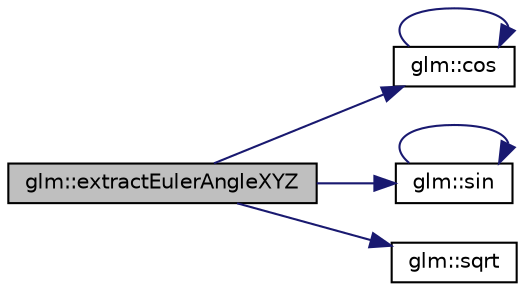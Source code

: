digraph "glm::extractEulerAngleXYZ"
{
 // LATEX_PDF_SIZE
  edge [fontname="Helvetica",fontsize="10",labelfontname="Helvetica",labelfontsize="10"];
  node [fontname="Helvetica",fontsize="10",shape=record];
  rankdir="LR";
  Node1 [label="glm::extractEulerAngleXYZ",height=0.2,width=0.4,color="black", fillcolor="grey75", style="filled", fontcolor="black",tooltip=" "];
  Node1 -> Node2 [color="midnightblue",fontsize="10",style="solid",fontname="Helvetica"];
  Node2 [label="glm::cos",height=0.2,width=0.4,color="black", fillcolor="white", style="filled",URL="$group__core__func__trigonometric.html#ga728fd86f14609e37d83f82429995b7b3",tooltip=" "];
  Node2 -> Node2 [color="midnightblue",fontsize="10",style="solid",fontname="Helvetica"];
  Node1 -> Node3 [color="midnightblue",fontsize="10",style="solid",fontname="Helvetica"];
  Node3 [label="glm::sin",height=0.2,width=0.4,color="black", fillcolor="white", style="filled",URL="$group__core__func__trigonometric.html#ga4a0ddceb6b1e64ce0e4da209dcb021d5",tooltip=" "];
  Node3 -> Node3 [color="midnightblue",fontsize="10",style="solid",fontname="Helvetica"];
  Node1 -> Node4 [color="midnightblue",fontsize="10",style="solid",fontname="Helvetica"];
  Node4 [label="glm::sqrt",height=0.2,width=0.4,color="black", fillcolor="white", style="filled",URL="$group__core__func__exponential.html#gae7ac2e44c14d4e8004098d0bfba6e2b8",tooltip=" "];
}
